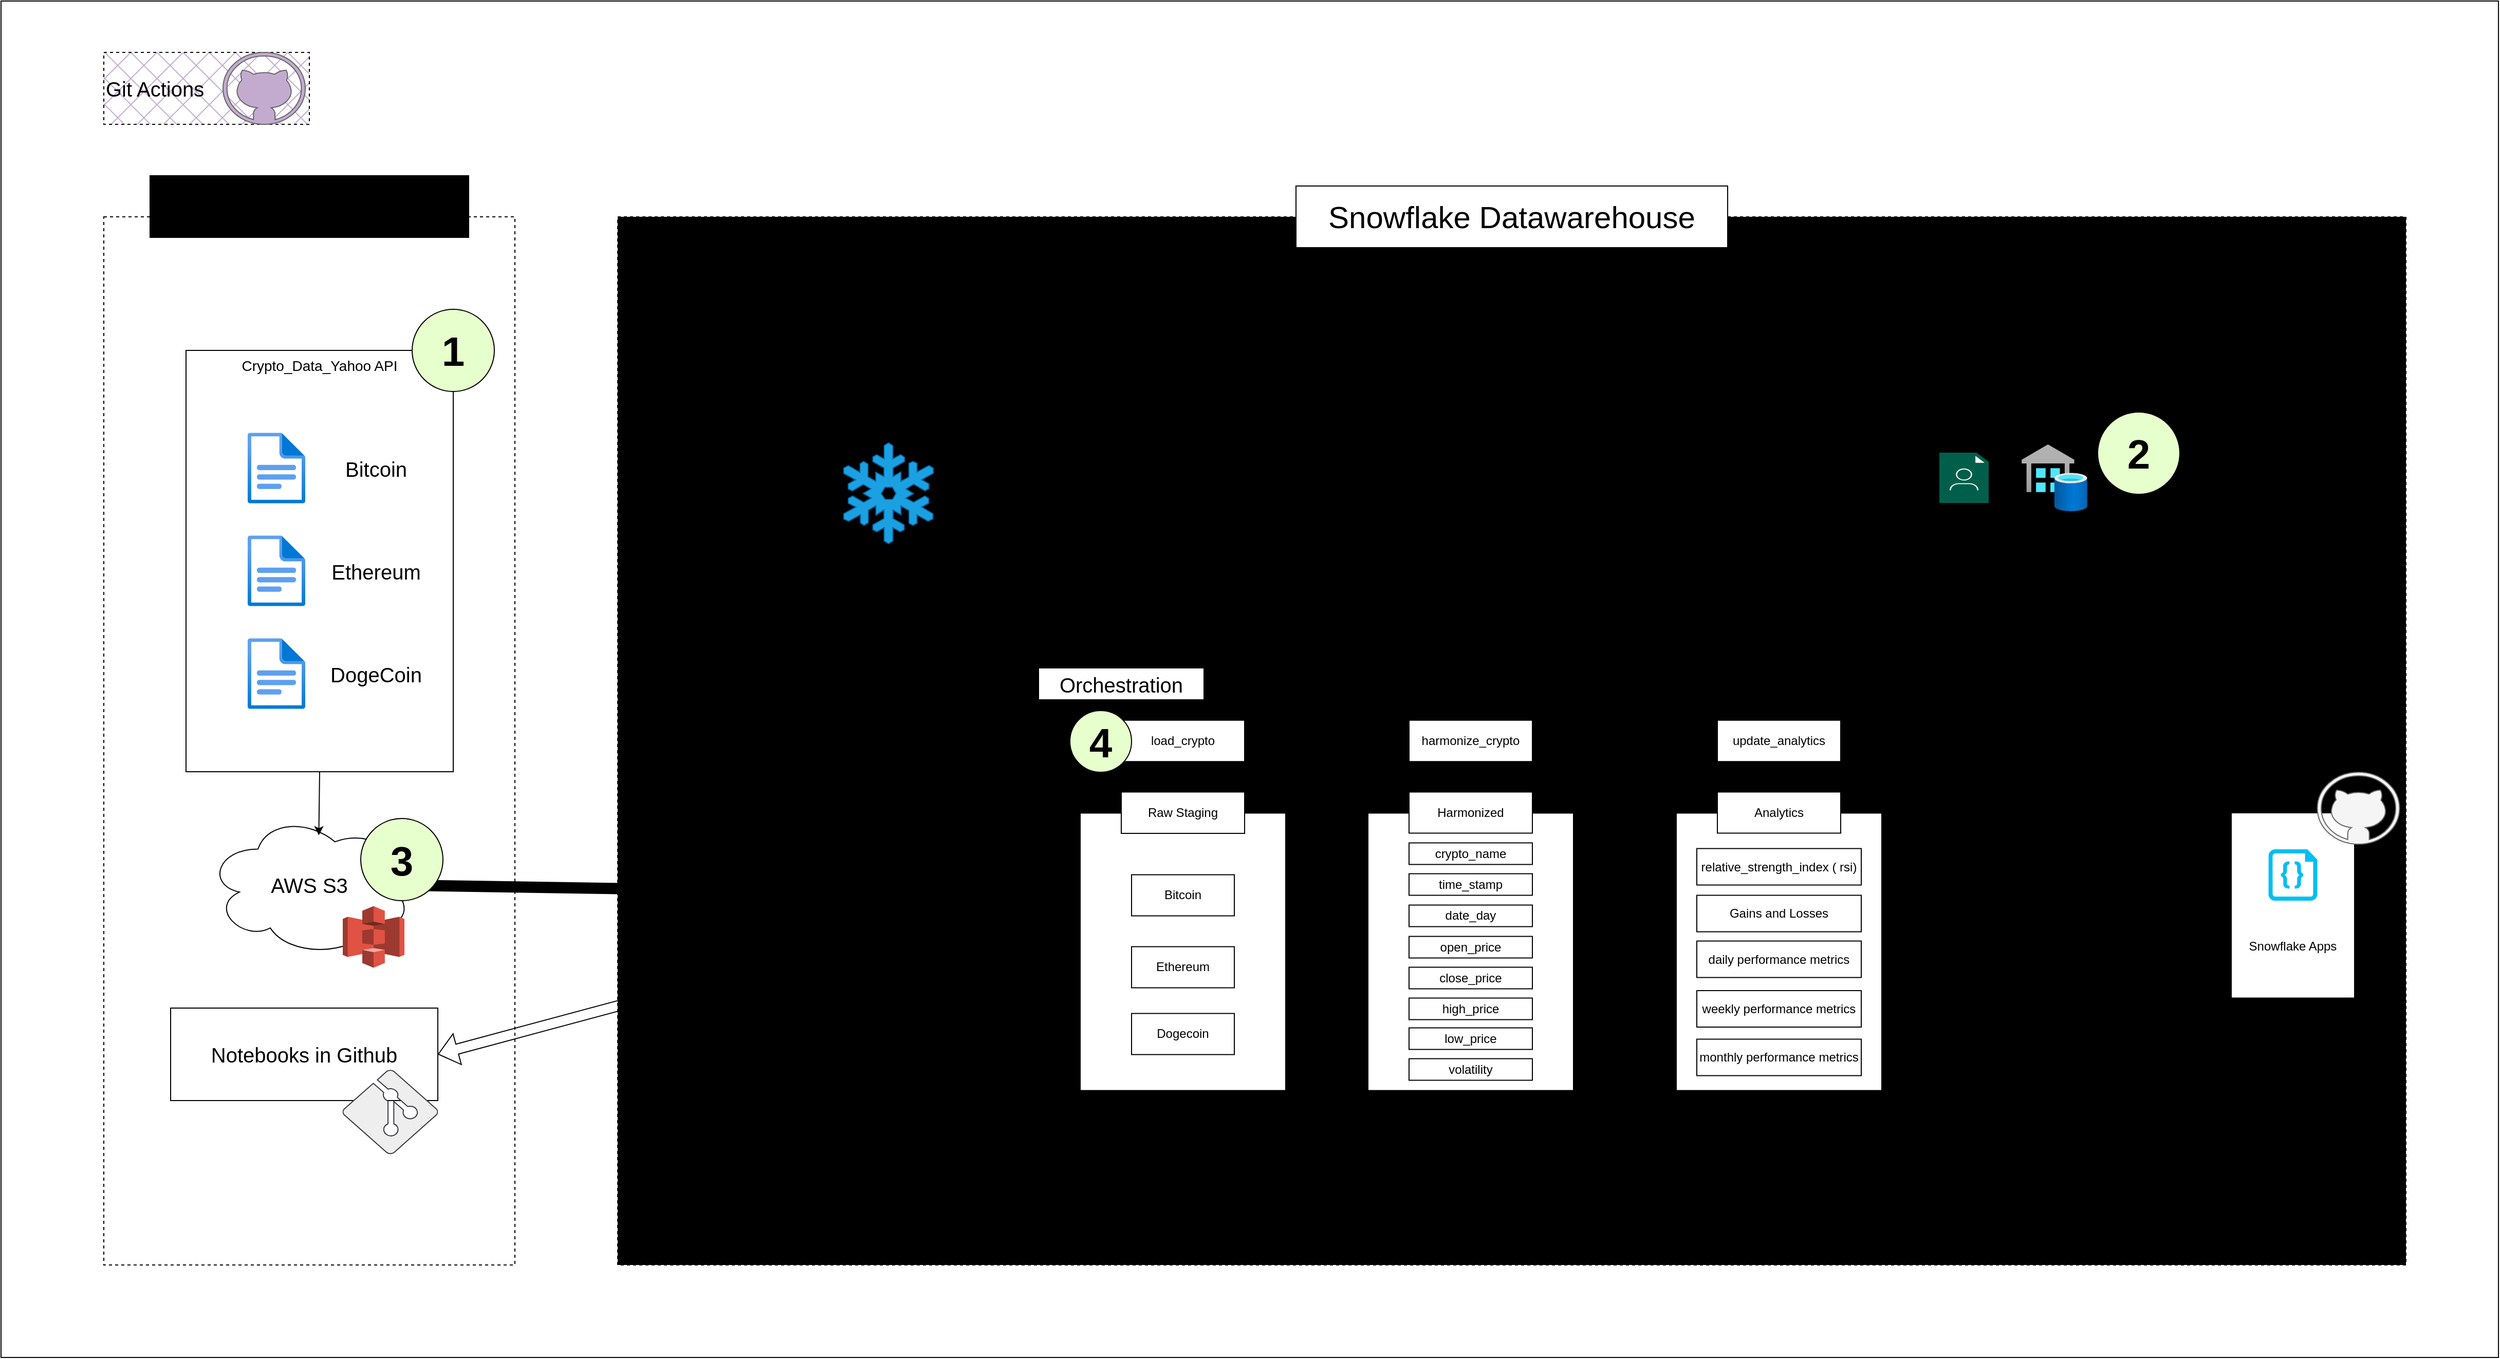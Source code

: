 <mxfile version="27.0.9">
  <diagram name="Page-1" id="P1cmQ5S2zL7z7Oib_k8m">
    <mxGraphModel dx="3112" dy="2627" grid="1" gridSize="10" guides="1" tooltips="1" connect="1" arrows="1" fold="1" page="1" pageScale="1" pageWidth="850" pageHeight="1100" math="0" shadow="0">
      <root>
        <mxCell id="0" />
        <mxCell id="1" parent="0" />
        <mxCell id="5aqpuKMrao_MUfaQGqbq-89" value="" style="rounded=0;whiteSpace=wrap;html=1;" vertex="1" parent="1">
          <mxGeometry x="-420" y="-310" width="2430" height="1320" as="geometry" />
        </mxCell>
        <mxCell id="5aqpuKMrao_MUfaQGqbq-1" value="" style="rounded=0;whiteSpace=wrap;html=1;dashed=1;fillStyle=hatch;fillColor=none;" vertex="1" parent="1">
          <mxGeometry x="-320" y="-100" width="400" height="1020" as="geometry" />
        </mxCell>
        <mxCell id="5aqpuKMrao_MUfaQGqbq-66" value="" style="rounded=0;whiteSpace=wrap;html=1;dashed=1;fillColor=light-dark(default, #1aa1e2);fillStyle=auto;" vertex="1" parent="1">
          <mxGeometry x="180" y="-100" width="1740" height="1020" as="geometry" />
        </mxCell>
        <mxCell id="5aqpuKMrao_MUfaQGqbq-67" value="&lt;font style=&quot;font-size: 20px;&quot;&gt;Git Actions&lt;/font&gt;" style="rounded=0;whiteSpace=wrap;html=1;align=left;strokeColor=default;dashed=1;fillStyle=cross-hatch;fillColor=#C3ABD0;" vertex="1" parent="1">
          <mxGeometry x="-320" y="-260" width="200" height="70" as="geometry" />
        </mxCell>
        <mxCell id="5aqpuKMrao_MUfaQGqbq-21" value="" style="strokeWidth=2;html=1;shape=mxgraph.flowchart.database;whiteSpace=wrap;fillStyle=dashed;fillColor=none;strokeColor=light-dark(#000000,#1AA1E2);" vertex="1" parent="1">
          <mxGeometry x="340" y="30" width="1340" height="830" as="geometry" />
        </mxCell>
        <mxCell id="5aqpuKMrao_MUfaQGqbq-59" value="" style="rounded=0;whiteSpace=wrap;html=1;fillStyle=auto;fillColor=#000000;fontColor=#ffffff;strokeColor=default;" vertex="1" parent="1">
          <mxGeometry x="570" y="330" width="890" height="460" as="geometry" />
        </mxCell>
        <mxCell id="5aqpuKMrao_MUfaQGqbq-4" value="&lt;font style=&quot;font-size: 24px;&quot;&gt;Sources&lt;/font&gt;" style="rounded=0;whiteSpace=wrap;html=1;fillColor=light-dark(#000000,#E2C6C6);fontColor=#000000;" vertex="1" parent="1">
          <mxGeometry x="-275" y="-140" width="310" height="60" as="geometry" />
        </mxCell>
        <mxCell id="5aqpuKMrao_MUfaQGqbq-5" value="&lt;font style=&quot;font-size: 14px;&quot;&gt;Crypto_Data_Yahoo API&lt;/font&gt;" style="rounded=0;whiteSpace=wrap;html=1;align=center;verticalAlign=top;" vertex="1" parent="1">
          <mxGeometry x="-240" y="30" width="260" height="410" as="geometry" />
        </mxCell>
        <mxCell id="5aqpuKMrao_MUfaQGqbq-11" value="&lt;font style=&quot;font-size: 20px;&quot;&gt;Notebooks in Github&lt;/font&gt;" style="rounded=0;whiteSpace=wrap;html=1;" vertex="1" parent="1">
          <mxGeometry x="-255" y="670" width="260" height="90" as="geometry" />
        </mxCell>
        <mxCell id="5aqpuKMrao_MUfaQGqbq-15" value="" style="image;aspect=fixed;html=1;points=[];align=center;fontSize=12;image=img/lib/azure2/general/File.svg;" vertex="1" parent="1">
          <mxGeometry x="-180" y="110" width="56.0" height="69" as="geometry" />
        </mxCell>
        <mxCell id="5aqpuKMrao_MUfaQGqbq-16" value="" style="image;aspect=fixed;html=1;points=[];align=center;fontSize=12;image=img/lib/azure2/general/File.svg;" vertex="1" parent="1">
          <mxGeometry x="-180" y="210" width="56.0" height="69" as="geometry" />
        </mxCell>
        <mxCell id="5aqpuKMrao_MUfaQGqbq-17" value="" style="image;aspect=fixed;html=1;points=[];align=center;fontSize=12;image=img/lib/azure2/general/File.svg;" vertex="1" parent="1">
          <mxGeometry x="-180" y="310" width="56.0" height="69" as="geometry" />
        </mxCell>
        <mxCell id="5aqpuKMrao_MUfaQGqbq-18" value="&lt;font style=&quot;font-size: 20px;&quot;&gt;Bitcoin&lt;/font&gt;" style="text;html=1;align=center;verticalAlign=middle;whiteSpace=wrap;rounded=0;" vertex="1" parent="1">
          <mxGeometry x="-120" y="124.5" width="130" height="40" as="geometry" />
        </mxCell>
        <mxCell id="5aqpuKMrao_MUfaQGqbq-19" value="&lt;font style=&quot;font-size: 20px;&quot;&gt;Ethereum&lt;/font&gt;" style="text;html=1;align=center;verticalAlign=middle;whiteSpace=wrap;rounded=0;" vertex="1" parent="1">
          <mxGeometry x="-120" y="229.5" width="130" height="30" as="geometry" />
        </mxCell>
        <mxCell id="5aqpuKMrao_MUfaQGqbq-20" value="&lt;font style=&quot;font-size: 20px;&quot;&gt;DogeCoin&lt;/font&gt;" style="text;html=1;align=center;verticalAlign=middle;whiteSpace=wrap;rounded=0;" vertex="1" parent="1">
          <mxGeometry x="-120" y="329.5" width="130" height="30" as="geometry" />
        </mxCell>
        <mxCell id="5aqpuKMrao_MUfaQGqbq-7" value="&lt;font style=&quot;font-size: 20px;&quot;&gt;AWS S3&lt;/font&gt;" style="ellipse;shape=cloud;whiteSpace=wrap;html=1;" vertex="1" parent="1">
          <mxGeometry x="-220" y="480.25" width="200" height="139.75" as="geometry" />
        </mxCell>
        <mxCell id="5aqpuKMrao_MUfaQGqbq-10" value="" style="outlineConnect=0;dashed=0;verticalLabelPosition=bottom;verticalAlign=top;align=center;html=1;shape=mxgraph.aws3.s3;fillColor=#E05243;gradientColor=none;" vertex="1" parent="1">
          <mxGeometry x="-87.5" y="570.75" width="60" height="60" as="geometry" />
        </mxCell>
        <mxCell id="5aqpuKMrao_MUfaQGqbq-22" value="" style="rounded=0;whiteSpace=wrap;html=1;" vertex="1" parent="1">
          <mxGeometry x="630" y="480.25" width="200" height="270" as="geometry" />
        </mxCell>
        <mxCell id="5aqpuKMrao_MUfaQGqbq-23" value="" style="endArrow=classic;html=1;rounded=0;exitX=0.5;exitY=1;exitDx=0;exitDy=0;entryX=0.546;entryY=0.155;entryDx=0;entryDy=0;entryPerimeter=0;" edge="1" parent="1" source="5aqpuKMrao_MUfaQGqbq-5" target="5aqpuKMrao_MUfaQGqbq-7">
          <mxGeometry width="50" height="50" relative="1" as="geometry">
            <mxPoint x="425" y="410" as="sourcePoint" />
            <mxPoint x="475" y="360" as="targetPoint" />
          </mxGeometry>
        </mxCell>
        <mxCell id="5aqpuKMrao_MUfaQGqbq-28" value="Raw Staging" style="rounded=0;whiteSpace=wrap;html=1;" vertex="1" parent="1">
          <mxGeometry x="670" y="459.75" width="120" height="40.25" as="geometry" />
        </mxCell>
        <mxCell id="5aqpuKMrao_MUfaQGqbq-29" value="Bitcoin" style="rounded=0;whiteSpace=wrap;html=1;" vertex="1" parent="1">
          <mxGeometry x="680" y="540.25" width="100" height="40" as="geometry" />
        </mxCell>
        <mxCell id="5aqpuKMrao_MUfaQGqbq-30" value="Ethereum" style="rounded=0;whiteSpace=wrap;html=1;" vertex="1" parent="1">
          <mxGeometry x="680" y="610.25" width="100" height="40" as="geometry" />
        </mxCell>
        <mxCell id="5aqpuKMrao_MUfaQGqbq-31" value="Dogecoin" style="rounded=0;whiteSpace=wrap;html=1;" vertex="1" parent="1">
          <mxGeometry x="680" y="675.25" width="100" height="40" as="geometry" />
        </mxCell>
        <mxCell id="5aqpuKMrao_MUfaQGqbq-32" value="" style="rounded=0;whiteSpace=wrap;html=1;" vertex="1" parent="1">
          <mxGeometry x="910" y="480.25" width="200" height="270" as="geometry" />
        </mxCell>
        <mxCell id="5aqpuKMrao_MUfaQGqbq-33" value="Harmonized" style="rounded=0;whiteSpace=wrap;html=1;" vertex="1" parent="1">
          <mxGeometry x="950" y="459.75" width="120" height="40" as="geometry" />
        </mxCell>
        <mxCell id="5aqpuKMrao_MUfaQGqbq-36" value="crypto_name" style="rounded=0;whiteSpace=wrap;html=1;" vertex="1" parent="1">
          <mxGeometry x="950" y="509.25" width="120" height="21" as="geometry" />
        </mxCell>
        <mxCell id="5aqpuKMrao_MUfaQGqbq-37" value="time_stamp" style="rounded=0;whiteSpace=wrap;html=1;" vertex="1" parent="1">
          <mxGeometry x="950" y="539.25" width="120" height="21" as="geometry" />
        </mxCell>
        <mxCell id="5aqpuKMrao_MUfaQGqbq-38" value="date_day" style="rounded=0;whiteSpace=wrap;html=1;" vertex="1" parent="1">
          <mxGeometry x="950" y="569.75" width="120" height="21" as="geometry" />
        </mxCell>
        <mxCell id="5aqpuKMrao_MUfaQGqbq-39" value="open_price" style="rounded=0;whiteSpace=wrap;html=1;" vertex="1" parent="1">
          <mxGeometry x="950" y="600.25" width="120" height="21" as="geometry" />
        </mxCell>
        <mxCell id="5aqpuKMrao_MUfaQGqbq-40" value="close_price" style="rounded=0;whiteSpace=wrap;html=1;" vertex="1" parent="1">
          <mxGeometry x="950" y="630.25" width="120" height="21" as="geometry" />
        </mxCell>
        <mxCell id="5aqpuKMrao_MUfaQGqbq-41" value="high_price" style="rounded=0;whiteSpace=wrap;html=1;" vertex="1" parent="1">
          <mxGeometry x="950" y="660.25" width="120" height="21" as="geometry" />
        </mxCell>
        <mxCell id="5aqpuKMrao_MUfaQGqbq-42" value="low_price" style="rounded=0;whiteSpace=wrap;html=1;" vertex="1" parent="1">
          <mxGeometry x="950" y="689.25" width="120" height="21" as="geometry" />
        </mxCell>
        <mxCell id="5aqpuKMrao_MUfaQGqbq-43" value="volatility" style="rounded=0;whiteSpace=wrap;html=1;" vertex="1" parent="1">
          <mxGeometry x="950" y="719.25" width="120" height="21" as="geometry" />
        </mxCell>
        <mxCell id="5aqpuKMrao_MUfaQGqbq-44" value="" style="rounded=0;whiteSpace=wrap;html=1;" vertex="1" parent="1">
          <mxGeometry x="1210" y="480.25" width="200" height="270" as="geometry" />
        </mxCell>
        <mxCell id="5aqpuKMrao_MUfaQGqbq-45" value="Analytics" style="rounded=0;whiteSpace=wrap;html=1;" vertex="1" parent="1">
          <mxGeometry x="1250" y="459.75" width="120" height="40" as="geometry" />
        </mxCell>
        <mxCell id="5aqpuKMrao_MUfaQGqbq-46" value="relative_strength_index ( rsi)" style="rounded=0;whiteSpace=wrap;html=1;" vertex="1" parent="1">
          <mxGeometry x="1230" y="514.75" width="160" height="35.5" as="geometry" />
        </mxCell>
        <mxCell id="5aqpuKMrao_MUfaQGqbq-51" value="Gains and Losses" style="rounded=0;whiteSpace=wrap;html=1;" vertex="1" parent="1">
          <mxGeometry x="1230" y="560.25" width="160" height="35.5" as="geometry" />
        </mxCell>
        <mxCell id="5aqpuKMrao_MUfaQGqbq-52" value="daily performance metrics" style="rounded=0;whiteSpace=wrap;html=1;" vertex="1" parent="1">
          <mxGeometry x="1230" y="604.75" width="160" height="35.5" as="geometry" />
        </mxCell>
        <mxCell id="5aqpuKMrao_MUfaQGqbq-54" value="weekly performance metrics" style="rounded=0;whiteSpace=wrap;html=1;" vertex="1" parent="1">
          <mxGeometry x="1230" y="653" width="160" height="35.5" as="geometry" />
        </mxCell>
        <mxCell id="5aqpuKMrao_MUfaQGqbq-55" value="monthly performance metrics" style="rounded=0;whiteSpace=wrap;html=1;" vertex="1" parent="1">
          <mxGeometry x="1230" y="700.25" width="160" height="35.5" as="geometry" />
        </mxCell>
        <mxCell id="5aqpuKMrao_MUfaQGqbq-56" value="" style="shape=flexArrow;endArrow=classic;html=1;rounded=0;exitX=1;exitY=0.5;exitDx=0;exitDy=0;entryX=0;entryY=0.5;entryDx=0;entryDy=0;" edge="1" parent="1" source="5aqpuKMrao_MUfaQGqbq-22" target="5aqpuKMrao_MUfaQGqbq-32">
          <mxGeometry width="50" height="50" relative="1" as="geometry">
            <mxPoint x="710" y="480.25" as="sourcePoint" />
            <mxPoint x="760" y="430.25" as="targetPoint" />
          </mxGeometry>
        </mxCell>
        <mxCell id="5aqpuKMrao_MUfaQGqbq-58" value="" style="shape=flexArrow;endArrow=classic;html=1;rounded=0;exitX=1;exitY=0.5;exitDx=0;exitDy=0;entryX=0;entryY=0.5;entryDx=0;entryDy=0;" edge="1" parent="1" source="5aqpuKMrao_MUfaQGqbq-32" target="5aqpuKMrao_MUfaQGqbq-44">
          <mxGeometry width="50" height="50" relative="1" as="geometry">
            <mxPoint x="710" y="480.25" as="sourcePoint" />
            <mxPoint x="760" y="430.25" as="targetPoint" />
          </mxGeometry>
        </mxCell>
        <mxCell id="5aqpuKMrao_MUfaQGqbq-62" value="load_crypto" style="rounded=0;whiteSpace=wrap;html=1;" vertex="1" parent="1">
          <mxGeometry x="670" y="389.87" width="120" height="40.25" as="geometry" />
        </mxCell>
        <mxCell id="5aqpuKMrao_MUfaQGqbq-63" value="harmonize_crypto" style="rounded=0;whiteSpace=wrap;html=1;" vertex="1" parent="1">
          <mxGeometry x="950" y="389.87" width="120" height="40.25" as="geometry" />
        </mxCell>
        <mxCell id="5aqpuKMrao_MUfaQGqbq-64" value="update_analytics" style="rounded=0;whiteSpace=wrap;html=1;" vertex="1" parent="1">
          <mxGeometry x="1250" y="389.87" width="120" height="40.25" as="geometry" />
        </mxCell>
        <mxCell id="5aqpuKMrao_MUfaQGqbq-65" value="&lt;font style=&quot;font-size: 20px;&quot;&gt;Orchestration&lt;/font&gt;" style="text;html=1;align=center;verticalAlign=middle;whiteSpace=wrap;rounded=0;fillColor=default;" vertex="1" parent="1">
          <mxGeometry x="590" y="339.5" width="160" height="30" as="geometry" />
        </mxCell>
        <mxCell id="5aqpuKMrao_MUfaQGqbq-68" value="" style="shape=mxgraph.signs.nature.snowflake;html=1;pointerEvents=1;fillColor=#1ba1e2;strokeColor=#006EAF;verticalLabelPosition=bottom;verticalAlign=top;align=center;fontColor=#ffffff;" vertex="1" parent="1">
          <mxGeometry x="400" y="120" width="87" height="98" as="geometry" />
        </mxCell>
        <mxCell id="5aqpuKMrao_MUfaQGqbq-69" value="" style="shape=flexArrow;endArrow=classic;startArrow=classic;html=1;rounded=0;exitX=1;exitY=0.5;exitDx=0;exitDy=0;" edge="1" parent="1" source="5aqpuKMrao_MUfaQGqbq-11" target="5aqpuKMrao_MUfaQGqbq-21">
          <mxGeometry width="100" height="100" relative="1" as="geometry">
            <mxPoint x="530" y="310" as="sourcePoint" />
            <mxPoint x="630" y="210" as="targetPoint" />
          </mxGeometry>
        </mxCell>
        <mxCell id="5aqpuKMrao_MUfaQGqbq-70" value="" style="verticalLabelPosition=bottom;html=1;verticalAlign=top;align=center;strokeColor=#36393d;fillColor=#eeeeee;shape=mxgraph.azure.git_repository;" vertex="1" parent="1">
          <mxGeometry x="-87.5" y="730.25" width="92.5" height="81.37" as="geometry" />
        </mxCell>
        <mxCell id="5aqpuKMrao_MUfaQGqbq-71" value="" style="verticalLabelPosition=bottom;html=1;verticalAlign=top;align=center;strokeColor=#666666;fillColor=#C3ABD0;shape=mxgraph.azure.github_code;pointerEvents=1;fontColor=#333333;" vertex="1" parent="1">
          <mxGeometry x="-204" y="-260" width="80" height="70" as="geometry" />
        </mxCell>
        <mxCell id="5aqpuKMrao_MUfaQGqbq-74" value="" style="sketch=0;pointerEvents=1;shadow=0;dashed=0;html=1;strokeColor=none;fillColor=light-dark(#005F4B, #1aa1e2);labelPosition=center;verticalLabelPosition=bottom;verticalAlign=top;align=center;outlineConnect=0;shape=mxgraph.veeam2.role;" vertex="1" parent="1">
          <mxGeometry x="1466" y="129.5" width="48" height="49" as="geometry" />
        </mxCell>
        <mxCell id="5aqpuKMrao_MUfaQGqbq-75" value="" style="image;aspect=fixed;html=1;points=[];align=center;fontSize=12;image=img/lib/azure2/databases/SQL_Data_Warehouses.svg;" vertex="1" parent="1">
          <mxGeometry x="1546" y="121.5" width="64" height="65" as="geometry" />
        </mxCell>
        <mxCell id="5aqpuKMrao_MUfaQGqbq-76" value="CRYPTO_ROLE&lt;span style=&quot;color: rgba(0, 0, 0, 0); font-family: monospace; font-size: 0px; text-align: start; text-wrap-mode: nowrap;&quot;&gt;%3CmxGraphModel%3E%3Croot%3E%3CmxCell%20id%3D%220%22%2F%3E%3CmxCell%20id%3D%221%22%20parent%3D%220%22%2F%3E%3CmxCell%20id%3D%222%22%20value%3D%22harmonize_crypto%22%20style%3D%22rounded%3D0%3BwhiteSpace%3Dwrap%3Bhtml%3D1%3B%22%20vertex%3D%221%22%20parent%3D%221%22%3E%3CmxGeometry%20x%3D%22930%22%20y%3D%22206.5%22%20width%3D%22120%22%20height%3D%2260%22%20as%3D%22geometry%22%2F%3E%3C%2FmxCell%3E%3C%2Froot%3E%3C%2FmxGraphModel%3E&lt;/span&gt;" style="text;html=1;align=center;verticalAlign=middle;whiteSpace=wrap;rounded=0;" vertex="1" parent="1">
          <mxGeometry x="1460" y="186.5" width="60" height="30" as="geometry" />
        </mxCell>
        <mxCell id="5aqpuKMrao_MUfaQGqbq-77" value="CRYPTO_WH" style="text;html=1;align=center;verticalAlign=middle;whiteSpace=wrap;rounded=0;" vertex="1" parent="1">
          <mxGeometry x="1550" y="186.5" width="60" height="30" as="geometry" />
        </mxCell>
        <mxCell id="5aqpuKMrao_MUfaQGqbq-78" value="" style="shape=flexArrow;endArrow=classic;html=1;rounded=0;exitX=1;exitY=0.5;exitDx=0;exitDy=0;entryX=0;entryY=0.5;entryDx=0;entryDy=0;" edge="1" parent="1" source="5aqpuKMrao_MUfaQGqbq-62" target="5aqpuKMrao_MUfaQGqbq-63">
          <mxGeometry width="50" height="50" relative="1" as="geometry">
            <mxPoint x="895" y="625.5" as="sourcePoint" />
            <mxPoint x="945" y="575.5" as="targetPoint" />
          </mxGeometry>
        </mxCell>
        <mxCell id="5aqpuKMrao_MUfaQGqbq-79" value="" style="shape=flexArrow;endArrow=classic;html=1;rounded=0;exitX=1;exitY=0.5;exitDx=0;exitDy=0;entryX=0;entryY=0.5;entryDx=0;entryDy=0;" edge="1" parent="1" source="5aqpuKMrao_MUfaQGqbq-63" target="5aqpuKMrao_MUfaQGqbq-64">
          <mxGeometry width="50" height="50" relative="1" as="geometry">
            <mxPoint x="835" y="495.5" as="sourcePoint" />
            <mxPoint x="885" y="445.5" as="targetPoint" />
          </mxGeometry>
        </mxCell>
        <mxCell id="5aqpuKMrao_MUfaQGqbq-80" value="" style="rounded=0;whiteSpace=wrap;html=1;" vertex="1" parent="1">
          <mxGeometry x="1750" y="480" width="120" height="180.25" as="geometry" />
        </mxCell>
        <mxCell id="5aqpuKMrao_MUfaQGqbq-81" value="" style="verticalLabelPosition=bottom;html=1;verticalAlign=top;align=center;strokeColor=none;fillColor=light-dark(#00BEF2,#1AA1E2);shape=mxgraph.azure.code_file;pointerEvents=1;" vertex="1" parent="1">
          <mxGeometry x="1786.25" y="515.5" width="47.5" height="50" as="geometry" />
        </mxCell>
        <mxCell id="5aqpuKMrao_MUfaQGqbq-82" value="Snowflake Apps" style="text;html=1;align=center;verticalAlign=middle;whiteSpace=wrap;rounded=0;" vertex="1" parent="1">
          <mxGeometry x="1760" y="585" width="100" height="50" as="geometry" />
        </mxCell>
        <mxCell id="5aqpuKMrao_MUfaQGqbq-83" value="&lt;font&gt;Snowflake Datawarehouse&lt;/font&gt;" style="rounded=0;whiteSpace=wrap;html=1;fontSize=30;fillColor=light-dark(#FFFFFF,#1AA1E2);" vertex="1" parent="1">
          <mxGeometry x="840" y="-130" width="420" height="60" as="geometry" />
        </mxCell>
        <mxCell id="5aqpuKMrao_MUfaQGqbq-90" value="" style="verticalLabelPosition=bottom;html=1;verticalAlign=top;align=center;strokeColor=#666666;fillColor=#f5f5f5;shape=mxgraph.azure.github_code;pointerEvents=1;fontColor=#333333;" vertex="1" parent="1">
          <mxGeometry x="1833.75" y="440.5" width="80" height="70" as="geometry" />
        </mxCell>
        <mxCell id="5aqpuKMrao_MUfaQGqbq-92" value="" style="endArrow=classic;html=1;rounded=0;entryX=0.999;entryY=0.65;entryDx=0;entryDy=0;entryPerimeter=0;exitX=0;exitY=0.5;exitDx=0;exitDy=0;" edge="1" parent="1" source="5aqpuKMrao_MUfaQGqbq-80" target="5aqpuKMrao_MUfaQGqbq-21">
          <mxGeometry width="50" height="50" relative="1" as="geometry">
            <mxPoint x="1450" y="550" as="sourcePoint" />
            <mxPoint x="1500" y="500" as="targetPoint" />
          </mxGeometry>
        </mxCell>
        <mxCell id="5aqpuKMrao_MUfaQGqbq-93" value="" style="shape=flexArrow;endArrow=classic;html=1;rounded=0;exitX=0.875;exitY=0.5;exitDx=0;exitDy=0;exitPerimeter=0;entryX=0;entryY=0.5;entryDx=0;entryDy=0;fillColor=#000000;" edge="1" parent="1" source="5aqpuKMrao_MUfaQGqbq-7" target="5aqpuKMrao_MUfaQGqbq-59">
          <mxGeometry width="50" height="50" relative="1" as="geometry">
            <mxPoint x="750" y="350" as="sourcePoint" />
            <mxPoint x="800" y="300" as="targetPoint" />
          </mxGeometry>
        </mxCell>
        <mxCell id="5aqpuKMrao_MUfaQGqbq-94" value="&lt;font style=&quot;color: rgb(0, 0, 0); font-size: 40px;&quot;&gt;&lt;b style=&quot;&quot;&gt;2&lt;/b&gt;&lt;/font&gt;" style="ellipse;whiteSpace=wrap;html=1;aspect=fixed;fillColor=#E6FFCC;" vertex="1" parent="1">
          <mxGeometry x="1620" y="90" width="80" height="80" as="geometry" />
        </mxCell>
        <mxCell id="5aqpuKMrao_MUfaQGqbq-96" value="&lt;font style=&quot;color: rgb(0, 0, 0); font-size: 40px;&quot;&gt;&lt;b style=&quot;&quot;&gt;1&lt;/b&gt;&lt;/font&gt;" style="ellipse;whiteSpace=wrap;html=1;aspect=fixed;fillColor=#E6FFCC;" vertex="1" parent="1">
          <mxGeometry x="-20" y="-10" width="80" height="80" as="geometry" />
        </mxCell>
        <mxCell id="5aqpuKMrao_MUfaQGqbq-97" value="&lt;font style=&quot;color: rgb(0, 0, 0); font-size: 40px;&quot;&gt;&lt;b style=&quot;&quot;&gt;4&lt;/b&gt;&lt;/font&gt;" style="ellipse;whiteSpace=wrap;html=1;aspect=fixed;fillColor=#E6FFCC;" vertex="1" parent="1">
          <mxGeometry x="620" y="380.5" width="60" height="60" as="geometry" />
        </mxCell>
        <mxCell id="5aqpuKMrao_MUfaQGqbq-99" value="&lt;font style=&quot;color: rgb(0, 0, 0); font-size: 40px;&quot;&gt;&lt;b style=&quot;&quot;&gt;3&lt;/b&gt;&lt;/font&gt;" style="ellipse;whiteSpace=wrap;html=1;aspect=fixed;fillColor=#E6FFCC;" vertex="1" parent="1">
          <mxGeometry x="-70" y="485.5" width="80" height="80" as="geometry" />
        </mxCell>
      </root>
    </mxGraphModel>
  </diagram>
</mxfile>
